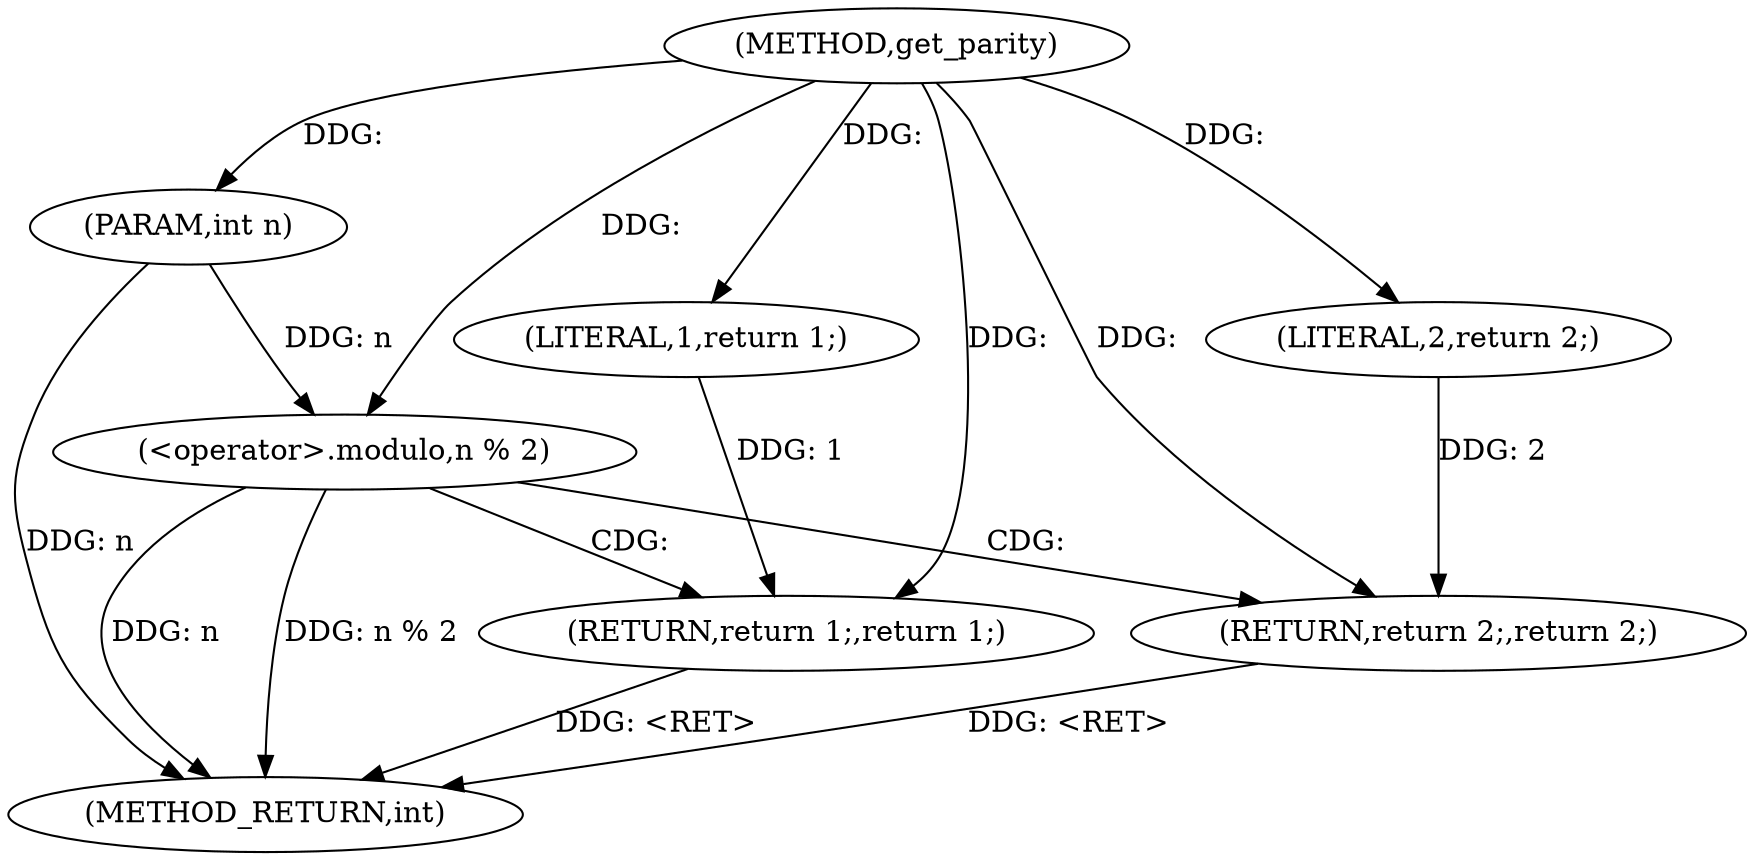 digraph "get_parity" {  
"1000494" [label = "(METHOD,get_parity)" ]
"1000506" [label = "(METHOD_RETURN,int)" ]
"1000495" [label = "(PARAM,int n)" ]
"1000498" [label = "(<operator>.modulo,n % 2)" ]
"1000501" [label = "(RETURN,return 1;,return 1;)" ]
"1000502" [label = "(LITERAL,1,return 1;)" ]
"1000504" [label = "(RETURN,return 2;,return 2;)" ]
"1000505" [label = "(LITERAL,2,return 2;)" ]
  "1000504" -> "1000506"  [ label = "DDG: <RET>"] 
  "1000495" -> "1000506"  [ label = "DDG: n"] 
  "1000498" -> "1000506"  [ label = "DDG: n"] 
  "1000498" -> "1000506"  [ label = "DDG: n % 2"] 
  "1000501" -> "1000506"  [ label = "DDG: <RET>"] 
  "1000494" -> "1000495"  [ label = "DDG: "] 
  "1000502" -> "1000501"  [ label = "DDG: 1"] 
  "1000494" -> "1000501"  [ label = "DDG: "] 
  "1000495" -> "1000498"  [ label = "DDG: n"] 
  "1000494" -> "1000498"  [ label = "DDG: "] 
  "1000494" -> "1000502"  [ label = "DDG: "] 
  "1000505" -> "1000504"  [ label = "DDG: 2"] 
  "1000494" -> "1000504"  [ label = "DDG: "] 
  "1000494" -> "1000505"  [ label = "DDG: "] 
  "1000498" -> "1000504"  [ label = "CDG: "] 
  "1000498" -> "1000501"  [ label = "CDG: "] 
}

